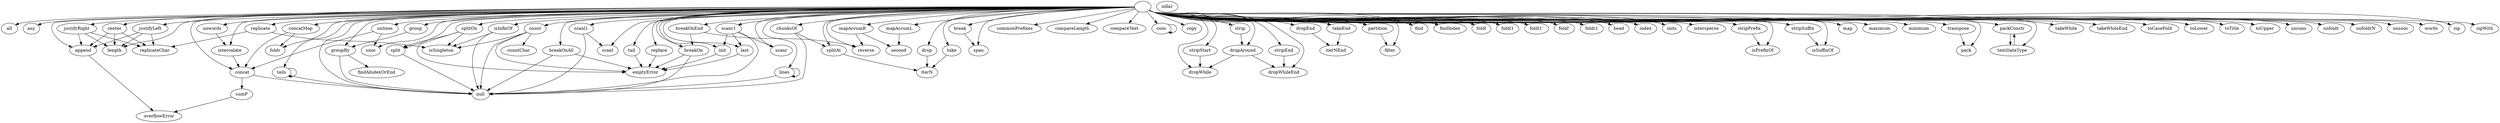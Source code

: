 strict digraph deps {
"all" [style=solid];
"any" [style=solid];
"append" [style=solid];
"break" [style=solid];
"breakOn" [style=solid];
"breakOnAll" [style=solid];
"breakOnEnd" [style=solid];
"center" [style=solid];
"chunksOf" [style=solid];
"commonPrefixes" [style=solid];
"compareLength" [style=solid];
"compareText" [style=solid];
"concat" [style=solid];
"concatMap" [style=solid];
"cons" [style=solid];
"copy" [style=solid];
"count" [style=solid];
"countChar" [style=solid];
"drop" [style=solid];
"dropAround" [style=solid];
"dropEnd" [style=solid];
"dropWhile" [style=solid];
"dropWhileEnd" [style=solid];
"emptyError" [style=solid];
"filter" [style=solid];
"find" [style=solid];
"findAIndexOrEnd" [style=solid];
"findIndex" [style=solid];
"foldl" [style=solid];
"foldl1" [style=solid];
"foldl1\'" [style=solid];
"foldl\'" [style=solid];
"foldr" [style=solid];
"foldr1" [style=solid];
"group" [style=solid];
"groupBy" [style=solid];
"head" [style=solid];
"index" [style=solid];
"infixr" [style=solid];
"init" [style=solid];
"inits" [style=solid];
"intercalate" [style=solid];
"intersperse" [style=solid];
"isInfixOf" [style=solid];
"isPrefixOf" [style=solid];
"isSingleton" [style=solid];
"isSuffixOf" [style=solid];
"iterN" [style=solid];
"iterNEnd" [style=solid];
"justifyLeft" [style=solid];
"justifyRight" [style=solid];
"last" [style=solid];
"length" [style=solid];
"lines" [style=solid];
"map" [style=solid];
"mapAccumL" [style=solid];
"mapAccumR" [style=solid];
"maximum" [style=solid];
"minimum" [style=solid];
"null" [style=solid];
"overflowError" [style=solid];
"pack" [style=solid];
"packConstr" [style=solid];
"partition" [style=solid];
"replace" [style=solid];
"replicate" [style=solid];
"replicateChar" [style=solid];
"reverse" [style=solid];
"scanl" [style=solid];
"scanl1" [style=solid];
"scanr" [style=solid];
"scanr1" [style=solid];
"second" [style=solid];
"snoc" [style=solid];
"span" [style=solid];
"split" [style=solid];
"splitAt" [style=solid];
"splitOn" [style=solid];
"strip" [style=solid];
"stripEnd" [style=solid];
"stripPrefix" [style=solid];
"stripStart" [style=solid];
"stripSuffix" [style=solid];
"sumP" [style=solid];
"tail" [style=solid];
"tails" [style=solid];
"take" [style=solid];
"takeEnd" [style=solid];
"takeWhile" [style=solid];
"takeWhileEnd" [style=solid];
"textDataType" [style=solid];
"toCaseFold" [style=solid];
"toLower" [style=solid];
"toTitle" [style=solid];
"toUpper" [style=solid];
"transpose" [style=solid];
"uncons" [style=solid];
"unfoldr" [style=solid];
"unfoldrN" [style=solid];
"unlines" [style=solid];
"unsnoc" [style=solid];
"unwords" [style=solid];
"words" [style=solid];
"zip" [style=solid];
"zipWith" [style=solid];
"" -> "all";
"" -> "any";
"" -> "append";
"" -> "break";
"" -> "breakOn";
"" -> "breakOnAll";
"" -> "breakOnEnd";
"" -> "center";
"" -> "chunksOf";
"" -> "commonPrefixes";
"" -> "compareLength";
"" -> "compareText";
"" -> "concat";
"" -> "concatMap";
"" -> "cons";
"" -> "copy";
"" -> "count";
"" -> "drop";
"" -> "dropAround";
"" -> "dropEnd";
"" -> "dropWhile";
"" -> "dropWhileEnd";
"" -> "filter";
"" -> "find";
"" -> "findIndex";
"" -> "foldl";
"" -> "foldl1";
"" -> "foldl1\'";
"" -> "foldl\'";
"" -> "foldr";
"" -> "foldr1";
"" -> "group";
"" -> "groupBy";
"" -> "head";
"" -> "index";
"" -> "init";
"" -> "inits";
"" -> "intercalate";
"" -> "intersperse";
"" -> "isInfixOf";
"" -> "isPrefixOf";
"" -> "isSuffixOf";
"" -> "justifyLeft";
"" -> "justifyRight";
"" -> "last";
"" -> "length";
"" -> "lines";
"" -> "map";
"" -> "mapAccumL";
"" -> "mapAccumR";
"" -> "maximum";
"" -> "minimum";
"" -> "null";
"" -> "pack";
"" -> "packConstr";
"" -> "partition";
"" -> "replace";
"" -> "replicate";
"" -> "reverse";
"" -> "scanl";
"" -> "scanl1";
"" -> "scanr";
"" -> "scanr1";
"" -> "snoc";
"" -> "span";
"" -> "split";
"" -> "splitAt";
"" -> "splitOn";
"" -> "strip";
"" -> "stripEnd";
"" -> "stripPrefix";
"" -> "stripStart";
"" -> "stripSuffix";
"" -> "tail";
"" -> "tails";
"" -> "take";
"" -> "takeEnd";
"" -> "takeWhile";
"" -> "takeWhileEnd";
"" -> "textDataType";
"" -> "toCaseFold";
"" -> "toLower";
"" -> "toTitle";
"" -> "toUpper";
"" -> "transpose";
"" -> "uncons";
"" -> "unfoldr";
"" -> "unfoldrN";
"" -> "unlines";
"" -> "unsnoc";
"" -> "unwords";
"" -> "words";
"" -> "zip";
"" -> "zipWith";
"append" -> "overflowError";
"break" -> "span";
"breakOn" -> "emptyError";
"breakOn" -> "null";
"breakOnAll" -> "emptyError";
"breakOnAll" -> "null";
"breakOnEnd" -> "breakOn";
"breakOnEnd" -> "reverse";
"center" -> "append";
"center" -> "length";
"center" -> "replicateChar";
"chunksOf" -> "null";
"chunksOf" -> "splitAt";
"concat" -> "null";
"concat" -> "sumP";
"concatMap" -> "concat";
"concatMap" -> "foldr";
"cons" -> "cons";
"count" -> "countChar";
"count" -> "emptyError";
"count" -> "isSingleton";
"count" -> "null";
"drop" -> "iterN";
"dropAround" -> "dropWhile";
"dropAround" -> "dropWhileEnd";
"dropEnd" -> "iterNEnd";
"group" -> "groupBy";
"groupBy" -> "findAIndexOrEnd";
"groupBy" -> "null";
"init" -> "emptyError";
"intercalate" -> "concat";
"isInfixOf" -> "isSingleton";
"isInfixOf" -> "null";
"justifyLeft" -> "append";
"justifyLeft" -> "length";
"justifyLeft" -> "replicateChar";
"justifyRight" -> "append";
"justifyRight" -> "length";
"justifyRight" -> "replicateChar";
"last" -> "emptyError";
"lines" -> "lines";
"lines" -> "null";
"mapAccumL" -> "second";
"mapAccumR" -> "reverse";
"mapAccumR" -> "second";
"packConstr" -> "textDataType";
"partition" -> "filter";
"replace" -> "emptyError";
"replicate" -> "isSingleton";
"replicate" -> "replicateChar";
"scanl1" -> "null";
"scanl1" -> "scanl";
"scanr1" -> "init";
"scanr1" -> "last";
"scanr1" -> "null";
"scanr1" -> "scanr";
"split" -> "null";
"splitAt" -> "iterN";
"splitOn" -> "emptyError";
"splitOn" -> "isSingleton";
"splitOn" -> "split";
"strip" -> "dropAround";
"stripEnd" -> "dropWhileEnd";
"stripPrefix" -> "isPrefixOf";
"stripStart" -> "dropWhile";
"stripSuffix" -> "isSuffixOf";
"sumP" -> "overflowError";
"tail" -> "emptyError";
"tails" -> "null";
"tails" -> "tails";
"take" -> "iterN";
"takeEnd" -> "iterNEnd";
"textDataType" -> "packConstr";
"transpose" -> "pack";
"unlines" -> "concat";
"unlines" -> "snoc";
"unwords" -> "intercalate";
}

